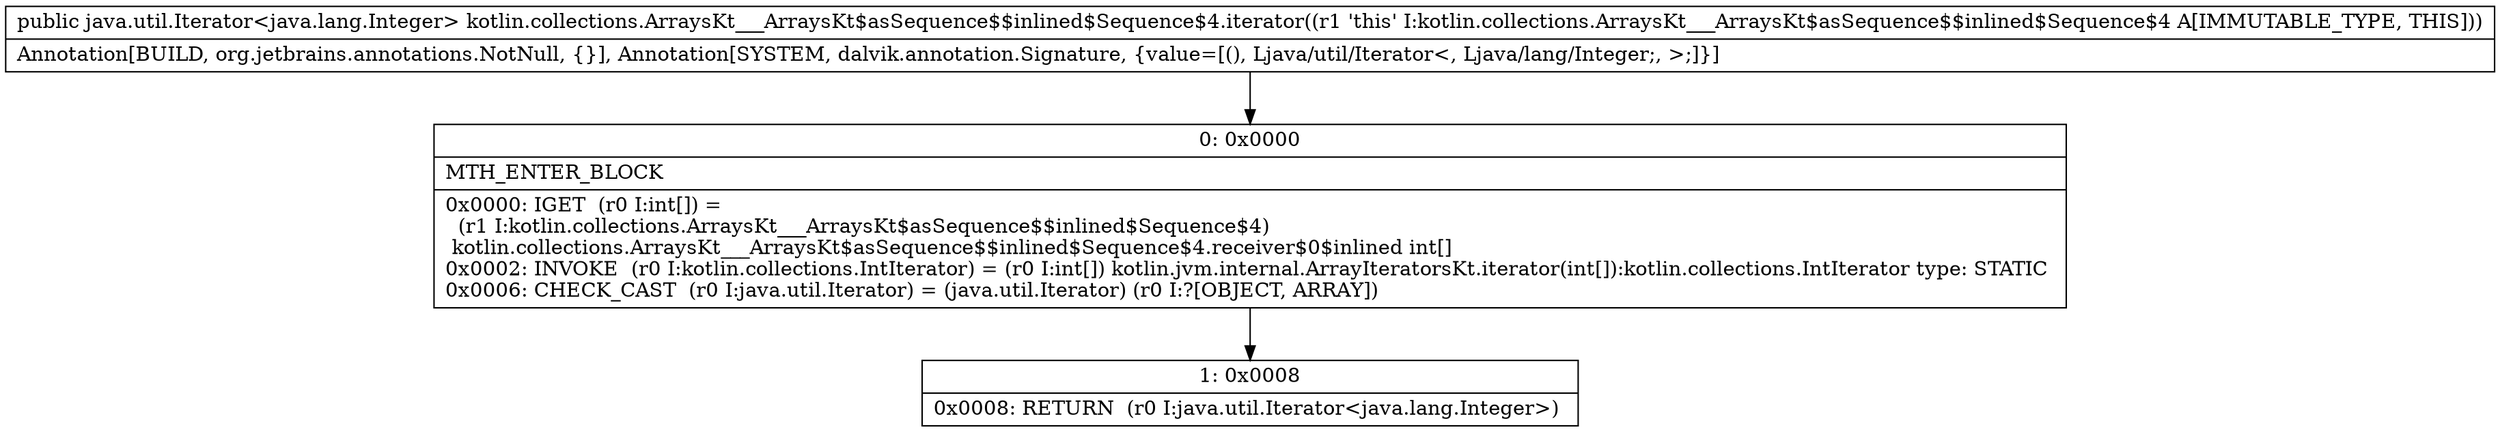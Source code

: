 digraph "CFG forkotlin.collections.ArraysKt___ArraysKt$asSequence$$inlined$Sequence$4.iterator()Ljava\/util\/Iterator;" {
Node_0 [shape=record,label="{0\:\ 0x0000|MTH_ENTER_BLOCK\l|0x0000: IGET  (r0 I:int[]) = \l  (r1 I:kotlin.collections.ArraysKt___ArraysKt$asSequence$$inlined$Sequence$4)\l kotlin.collections.ArraysKt___ArraysKt$asSequence$$inlined$Sequence$4.receiver$0$inlined int[] \l0x0002: INVOKE  (r0 I:kotlin.collections.IntIterator) = (r0 I:int[]) kotlin.jvm.internal.ArrayIteratorsKt.iterator(int[]):kotlin.collections.IntIterator type: STATIC \l0x0006: CHECK_CAST  (r0 I:java.util.Iterator) = (java.util.Iterator) (r0 I:?[OBJECT, ARRAY]) \l}"];
Node_1 [shape=record,label="{1\:\ 0x0008|0x0008: RETURN  (r0 I:java.util.Iterator\<java.lang.Integer\>) \l}"];
MethodNode[shape=record,label="{public java.util.Iterator\<java.lang.Integer\> kotlin.collections.ArraysKt___ArraysKt$asSequence$$inlined$Sequence$4.iterator((r1 'this' I:kotlin.collections.ArraysKt___ArraysKt$asSequence$$inlined$Sequence$4 A[IMMUTABLE_TYPE, THIS]))  | Annotation[BUILD, org.jetbrains.annotations.NotNull, \{\}], Annotation[SYSTEM, dalvik.annotation.Signature, \{value=[(), Ljava\/util\/Iterator\<, Ljava\/lang\/Integer;, \>;]\}]\l}"];
MethodNode -> Node_0;
Node_0 -> Node_1;
}

